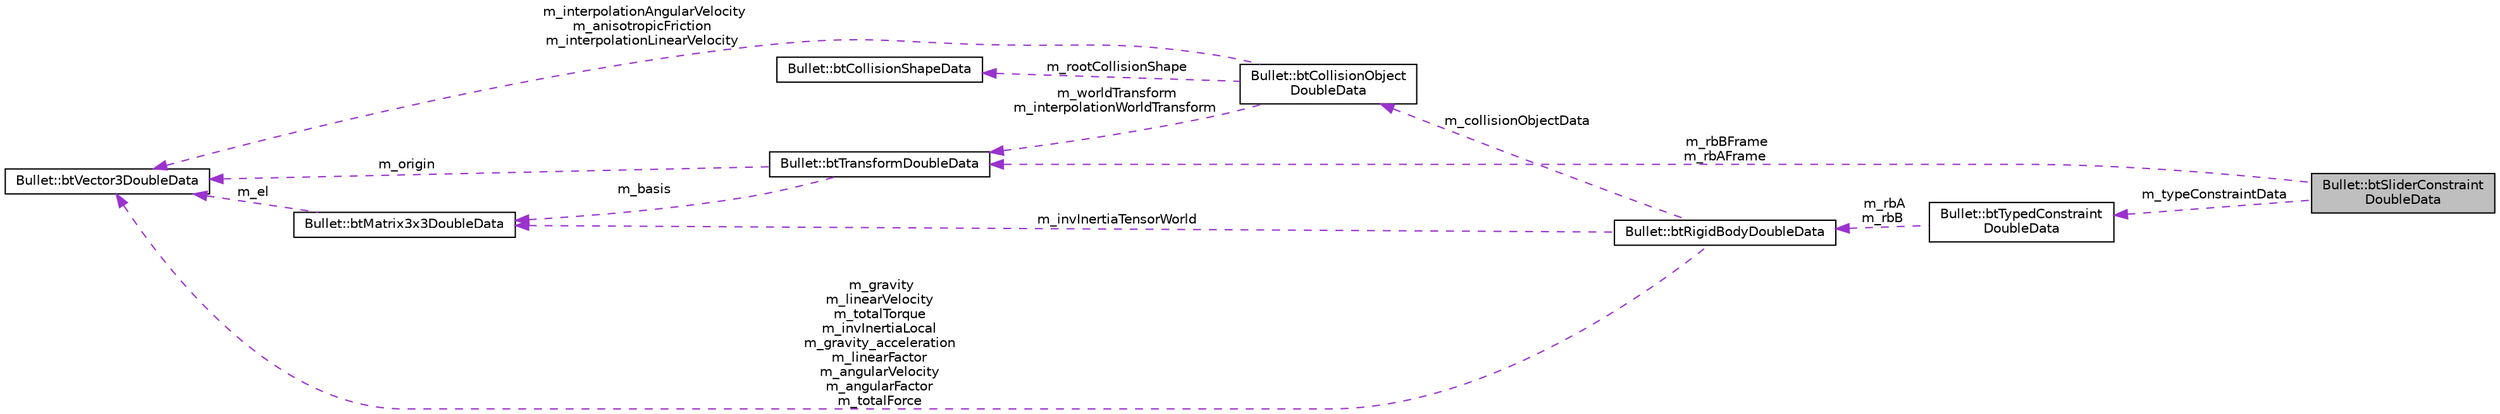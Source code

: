 digraph "Bullet::btSliderConstraintDoubleData"
{
  edge [fontname="Helvetica",fontsize="10",labelfontname="Helvetica",labelfontsize="10"];
  node [fontname="Helvetica",fontsize="10",shape=record];
  rankdir="LR";
  Node1 [label="Bullet::btSliderConstraint\lDoubleData",height=0.2,width=0.4,color="black", fillcolor="grey75", style="filled", fontcolor="black"];
  Node2 -> Node1 [dir="back",color="darkorchid3",fontsize="10",style="dashed",label=" m_typeConstraintData" ,fontname="Helvetica"];
  Node2 [label="Bullet::btTypedConstraint\lDoubleData",height=0.2,width=0.4,color="black", fillcolor="white", style="filled",URL="$class_bullet_1_1bt_typed_constraint_double_data.html"];
  Node3 -> Node2 [dir="back",color="darkorchid3",fontsize="10",style="dashed",label=" m_rbA\nm_rbB" ,fontname="Helvetica"];
  Node3 [label="Bullet::btRigidBodyDoubleData",height=0.2,width=0.4,color="black", fillcolor="white", style="filled",URL="$class_bullet_1_1bt_rigid_body_double_data.html"];
  Node4 -> Node3 [dir="back",color="darkorchid3",fontsize="10",style="dashed",label=" m_invInertiaTensorWorld" ,fontname="Helvetica"];
  Node4 [label="Bullet::btMatrix3x3DoubleData",height=0.2,width=0.4,color="black", fillcolor="white", style="filled",URL="$class_bullet_1_1bt_matrix3x3_double_data.html"];
  Node5 -> Node4 [dir="back",color="darkorchid3",fontsize="10",style="dashed",label=" m_el" ,fontname="Helvetica"];
  Node5 [label="Bullet::btVector3DoubleData",height=0.2,width=0.4,color="black", fillcolor="white", style="filled",URL="$class_bullet_1_1bt_vector3_double_data.html"];
  Node6 -> Node3 [dir="back",color="darkorchid3",fontsize="10",style="dashed",label=" m_collisionObjectData" ,fontname="Helvetica"];
  Node6 [label="Bullet::btCollisionObject\lDoubleData",height=0.2,width=0.4,color="black", fillcolor="white", style="filled",URL="$class_bullet_1_1bt_collision_object_double_data.html"];
  Node7 -> Node6 [dir="back",color="darkorchid3",fontsize="10",style="dashed",label=" m_worldTransform\nm_interpolationWorldTransform" ,fontname="Helvetica"];
  Node7 [label="Bullet::btTransformDoubleData",height=0.2,width=0.4,color="black", fillcolor="white", style="filled",URL="$class_bullet_1_1bt_transform_double_data.html"];
  Node4 -> Node7 [dir="back",color="darkorchid3",fontsize="10",style="dashed",label=" m_basis" ,fontname="Helvetica"];
  Node5 -> Node7 [dir="back",color="darkorchid3",fontsize="10",style="dashed",label=" m_origin" ,fontname="Helvetica"];
  Node8 -> Node6 [dir="back",color="darkorchid3",fontsize="10",style="dashed",label=" m_rootCollisionShape" ,fontname="Helvetica"];
  Node8 [label="Bullet::btCollisionShapeData",height=0.2,width=0.4,color="black", fillcolor="white", style="filled",URL="$class_bullet_1_1bt_collision_shape_data.html"];
  Node5 -> Node6 [dir="back",color="darkorchid3",fontsize="10",style="dashed",label=" m_interpolationAngularVelocity\nm_anisotropicFriction\nm_interpolationLinearVelocity" ,fontname="Helvetica"];
  Node5 -> Node3 [dir="back",color="darkorchid3",fontsize="10",style="dashed",label=" m_gravity\nm_linearVelocity\nm_totalTorque\nm_invInertiaLocal\nm_gravity_acceleration\nm_linearFactor\nm_angularVelocity\nm_angularFactor\nm_totalForce" ,fontname="Helvetica"];
  Node7 -> Node1 [dir="back",color="darkorchid3",fontsize="10",style="dashed",label=" m_rbBFrame\nm_rbAFrame" ,fontname="Helvetica"];
}
